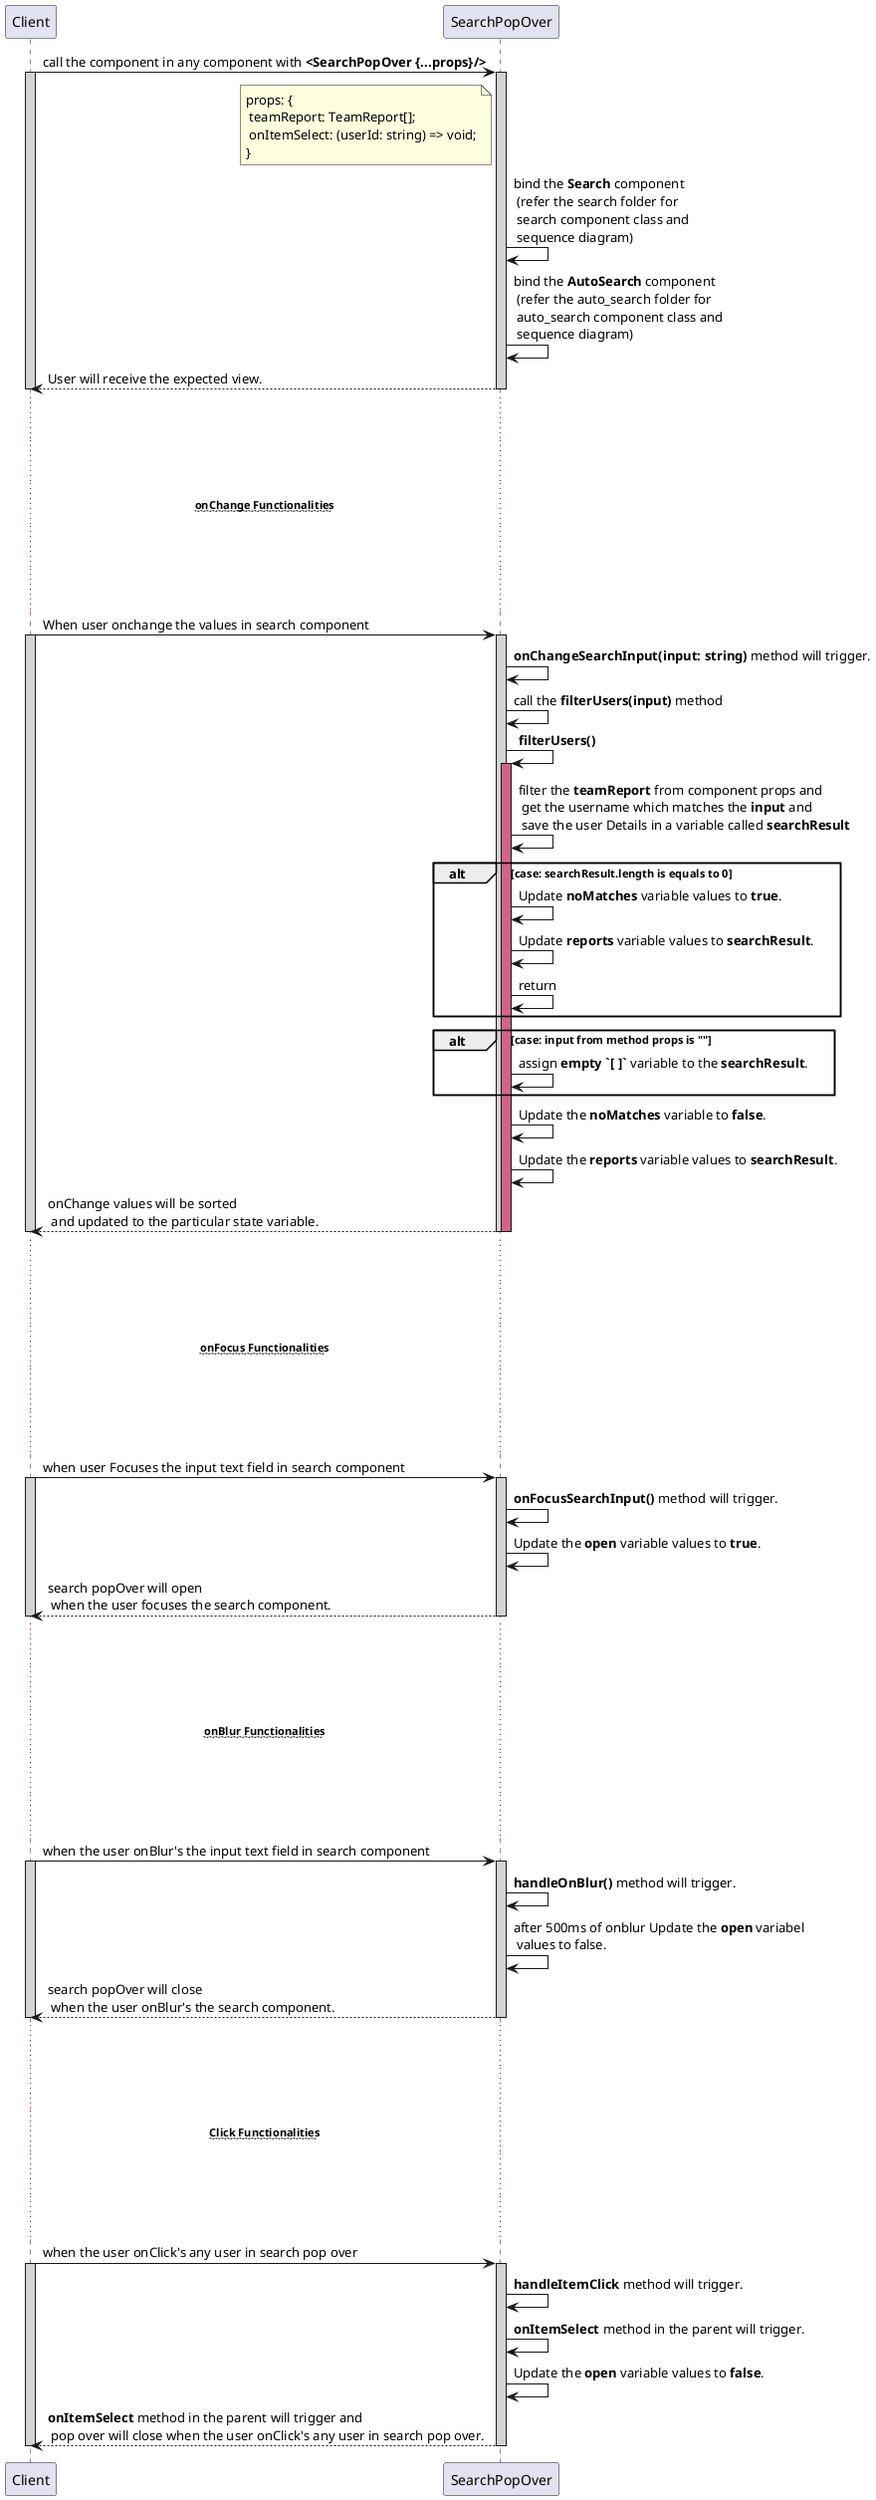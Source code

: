@startuml search pop_over sequence diagram
participant Client
participant SearchPopOver

Client -> SearchPopOver : call the component in any component with **<SearchPopOver {...props}/>**
activate Client #D3D3D3
    activate SearchPopOver #D3D3D3
        note left of SearchPopOver : props: {\n teamReport: TeamReport[];\n onItemSelect: (userId: string) => void;\n}
        SearchPopOver -> SearchPopOver : bind the **Search** component\n (refer the search folder for\n search component class and\n sequence diagram)
        SearchPopOver -> SearchPopOver : bind the **AutoSearch** component\n (refer the auto_search folder for\n auto_search component class and\n sequence diagram)
        Client <-- SearchPopOver : User will receive the expected view.
    deactivate SearchPopOver
deactivate Client

... ...
... ...
...~~**onChange Functionalities**~~ ...
... ...
... ...

Client -> SearchPopOver : When user onchange the values in search component
activate Client #D3D3D3
    activate SearchPopOver #D3D3D3
        SearchPopOver -> SearchPopOver : **onChangeSearchInput(input: string)** method will trigger.
        SearchPopOver -> SearchPopOver : call the **filterUsers(input)** method
        SearchPopOver -> SearchPopOver : **filterUsers()**
        activate SearchPopOver #D16587
            SearchPopOver -> SearchPopOver : filter the **teamReport** from component props and\n get the username which matches the **input** and\n save the user Details in a variable called **searchResult**
            alt case: searchResult.length is equals to 0
                SearchPopOver -> SearchPopOver : Update **noMatches** variable values to **true**.
                SearchPopOver -> SearchPopOver : Update **reports** variable values to **searchResult**.
                SearchPopOver -> SearchPopOver : return
            end
            alt case: input from method props is ""
                SearchPopOver -> SearchPopOver : assign **empty `[ ]`** variable to the **searchResult**.
            end
            SearchPopOver -> SearchPopOver : Update the **noMatches** variable to **false**.
            SearchPopOver -> SearchPopOver : Update the **reports** variable values to **searchResult**.
            Client <-- SearchPopOver : onChange values will be sorted\n and updated to the particular state variable.
        deactivate SearchPopOver
    deactivate SearchPopOver
deactivate Client

... ...
... ...
...~~**onFocus Functionalities**~~ ...
... ...
... ...

Client -> SearchPopOver : when user Focuses the input text field in search component
activate Client #D3D3D3
    activate SearchPopOver #D3D3D3
        SearchPopOver -> SearchPopOver : **onFocusSearchInput()** method will trigger.
        SearchPopOver -> SearchPopOver : Update the **open** variable values to **true**.
        Client <-- SearchPopOver : search popOver will open\n when the user focuses the search component.
    deactivate SearchPopOver
deactivate Client


... ...
... ...
...~~**onBlur Functionalities**~~ ...
... ...
... ...

Client -> SearchPopOver : when the user onBlur's the input text field in search component
activate Client #D3D3D3
    activate SearchPopOver #D3D3D3
        SearchPopOver -> SearchPopOver : **handleOnBlur()** method will trigger.
        SearchPopOver -> SearchPopOver : after 500ms of onblur Update the **open** variabel\n values to false.
        Client <-- SearchPopOver : search popOver will close\n when the user onBlur's the search component.
    deactivate SearchPopOver
deactivate Client

... ...
... ...
...~~**Click Functionalities**~~ ...
... ...
... ...

Client -> SearchPopOver : when the user onClick's any user in search pop over
activate Client #D3D3D3
    activate SearchPopOver #D3D3D3
        SearchPopOver -> SearchPopOver : **handleItemClick** method will trigger.
        SearchPopOver -> SearchPopOver : **onItemSelect** method in the parent will trigger.
        SearchPopOver -> SearchPopOver : Update the **open** variable values to **false**.
        Client <-- SearchPopOver : **onItemSelect** method in the parent will trigger and\n pop over will close when the user onClick's any user in search pop over.
    deactivate SearchPopOver
deactivate Client

@enduml